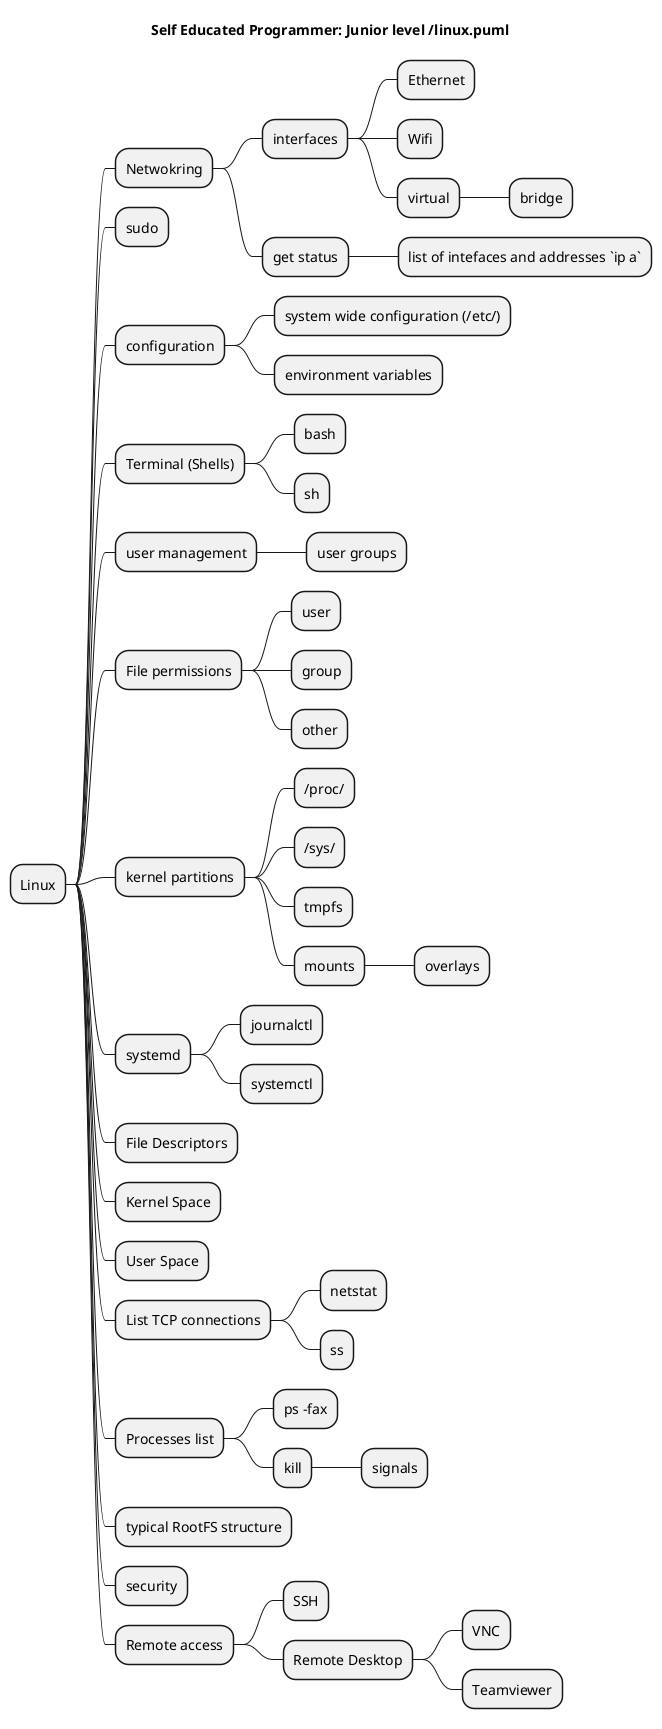@startmindmap
title Self Educated Programmer: Junior level /linux.puml


* Linux
** Netwokring
*** interfaces
**** Ethernet
**** Wifi
**** virtual
***** bridge
*** get status
**** list of intefaces and addresses `ip a`
** sudo
** configuration
*** system wide configuration (/etc/)
*** environment variables
** Terminal (Shells)
*** bash
*** sh
** user management
*** user groups
** File permissions
*** user
*** group
*** other
** kernel partitions
*** /proc/
*** /sys/
*** tmpfs
*** mounts
**** overlays
** systemd
*** journalctl
*** systemctl
** File Descriptors
** Kernel Space
** User Space
** List TCP connections
*** netstat
*** ss
** Processes list
*** ps -fax
*** kill
**** signals
** typical RootFS structure
** security
** Remote access
*** SSH
*** Remote Desktop
**** VNC
**** Teamviewer


@endmindmap
